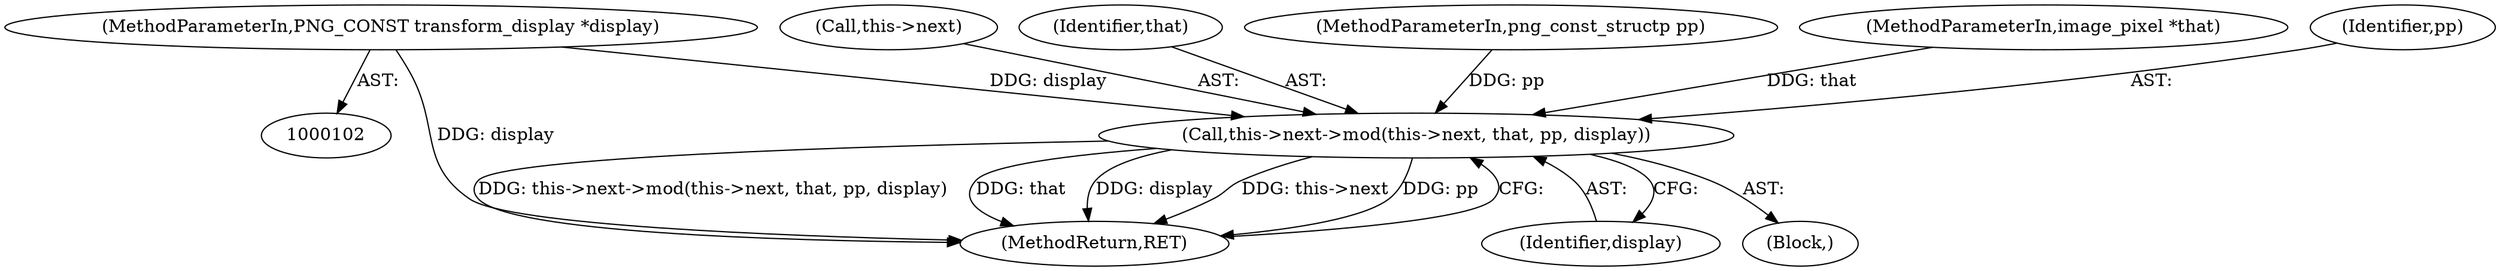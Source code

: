 digraph "1_Android_9d4853418ab2f754c2b63e091c29c5529b8b86ca_83@pointer" {
"1000106" [label="(MethodParameterIn,PNG_CONST transform_display *display)"];
"1000197" [label="(Call,this->next->mod(this->next, that, pp, display))"];
"1000198" [label="(Call,this->next)"];
"1000201" [label="(Identifier,that)"];
"1000106" [label="(MethodParameterIn,PNG_CONST transform_display *display)"];
"1000203" [label="(Identifier,display)"];
"1000105" [label="(MethodParameterIn,png_const_structp pp)"];
"1000104" [label="(MethodParameterIn,image_pixel *that)"];
"1000204" [label="(MethodReturn,RET)"];
"1000107" [label="(Block,)"];
"1000202" [label="(Identifier,pp)"];
"1000197" [label="(Call,this->next->mod(this->next, that, pp, display))"];
"1000106" -> "1000102"  [label="AST: "];
"1000106" -> "1000204"  [label="DDG: display"];
"1000106" -> "1000197"  [label="DDG: display"];
"1000197" -> "1000107"  [label="AST: "];
"1000197" -> "1000203"  [label="CFG: "];
"1000198" -> "1000197"  [label="AST: "];
"1000201" -> "1000197"  [label="AST: "];
"1000202" -> "1000197"  [label="AST: "];
"1000203" -> "1000197"  [label="AST: "];
"1000204" -> "1000197"  [label="CFG: "];
"1000197" -> "1000204"  [label="DDG: this->next->mod(this->next, that, pp, display)"];
"1000197" -> "1000204"  [label="DDG: that"];
"1000197" -> "1000204"  [label="DDG: display"];
"1000197" -> "1000204"  [label="DDG: this->next"];
"1000197" -> "1000204"  [label="DDG: pp"];
"1000104" -> "1000197"  [label="DDG: that"];
"1000105" -> "1000197"  [label="DDG: pp"];
}

